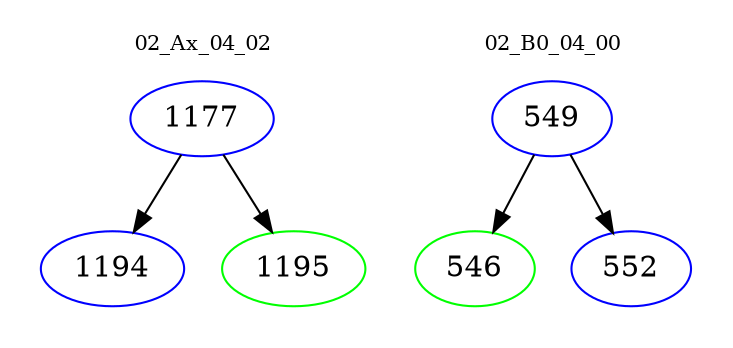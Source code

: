 digraph{
subgraph cluster_0 {
color = white
label = "02_Ax_04_02";
fontsize=10;
T0_1177 [label="1177", color="blue"]
T0_1177 -> T0_1194 [color="black"]
T0_1194 [label="1194", color="blue"]
T0_1177 -> T0_1195 [color="black"]
T0_1195 [label="1195", color="green"]
}
subgraph cluster_1 {
color = white
label = "02_B0_04_00";
fontsize=10;
T1_549 [label="549", color="blue"]
T1_549 -> T1_546 [color="black"]
T1_546 [label="546", color="green"]
T1_549 -> T1_552 [color="black"]
T1_552 [label="552", color="blue"]
}
}
